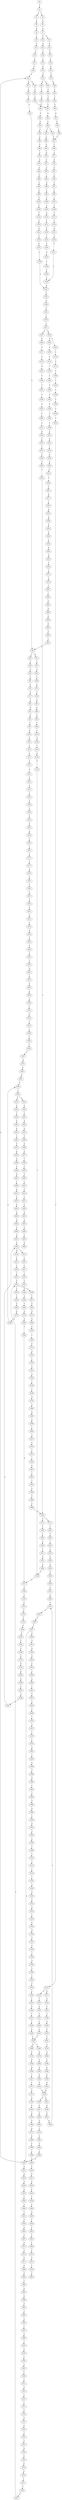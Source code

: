 strict digraph  {
	S0 -> S1 [ label = T ];
	S1 -> S2 [ label = G ];
	S1 -> S3 [ label = C ];
	S2 -> S4 [ label = G ];
	S3 -> S5 [ label = G ];
	S4 -> S6 [ label = G ];
	S5 -> S7 [ label = G ];
	S6 -> S8 [ label = T ];
	S7 -> S9 [ label = G ];
	S7 -> S10 [ label = C ];
	S8 -> S11 [ label = C ];
	S9 -> S12 [ label = C ];
	S10 -> S13 [ label = A ];
	S11 -> S14 [ label = C ];
	S12 -> S15 [ label = T ];
	S13 -> S16 [ label = C ];
	S14 -> S17 [ label = C ];
	S15 -> S18 [ label = C ];
	S16 -> S19 [ label = C ];
	S17 -> S20 [ label = G ];
	S18 -> S21 [ label = A ];
	S19 -> S22 [ label = G ];
	S20 -> S23 [ label = A ];
	S21 -> S24 [ label = C ];
	S22 -> S25 [ label = A ];
	S23 -> S26 [ label = G ];
	S23 -> S27 [ label = A ];
	S24 -> S28 [ label = G ];
	S25 -> S29 [ label = G ];
	S25 -> S30 [ label = A ];
	S26 -> S31 [ label = T ];
	S27 -> S32 [ label = G ];
	S28 -> S33 [ label = T ];
	S29 -> S34 [ label = T ];
	S30 -> S35 [ label = T ];
	S31 -> S36 [ label = C ];
	S32 -> S37 [ label = T ];
	S33 -> S38 [ label = C ];
	S34 -> S39 [ label = C ];
	S35 -> S40 [ label = G ];
	S36 -> S41 [ label = C ];
	S37 -> S42 [ label = C ];
	S38 -> S43 [ label = C ];
	S39 -> S41 [ label = C ];
	S40 -> S44 [ label = T ];
	S41 -> S45 [ label = A ];
	S42 -> S46 [ label = G ];
	S43 -> S47 [ label = A ];
	S44 -> S48 [ label = A ];
	S45 -> S49 [ label = G ];
	S46 -> S50 [ label = C ];
	S46 -> S51 [ label = A ];
	S47 -> S52 [ label = G ];
	S48 -> S53 [ label = G ];
	S49 -> S54 [ label = T ];
	S49 -> S55 [ label = C ];
	S50 -> S56 [ label = G ];
	S51 -> S57 [ label = G ];
	S52 -> S58 [ label = C ];
	S53 -> S59 [ label = T ];
	S54 -> S60 [ label = A ];
	S55 -> S61 [ label = T ];
	S56 -> S62 [ label = G ];
	S57 -> S63 [ label = G ];
	S58 -> S61 [ label = T ];
	S59 -> S64 [ label = T ];
	S60 -> S65 [ label = G ];
	S61 -> S66 [ label = T ];
	S62 -> S67 [ label = C ];
	S63 -> S68 [ label = T ];
	S64 -> S69 [ label = T ];
	S65 -> S70 [ label = G ];
	S66 -> S71 [ label = C ];
	S67 -> S72 [ label = T ];
	S68 -> S73 [ label = A ];
	S69 -> S74 [ label = C ];
	S70 -> S75 [ label = G ];
	S71 -> S76 [ label = A ];
	S72 -> S77 [ label = A ];
	S73 -> S78 [ label = T ];
	S74 -> S79 [ label = A ];
	S75 -> S80 [ label = T ];
	S76 -> S81 [ label = C ];
	S77 -> S82 [ label = T ];
	S78 -> S83 [ label = A ];
	S79 -> S84 [ label = C ];
	S80 -> S85 [ label = C ];
	S81 -> S86 [ label = G ];
	S82 -> S87 [ label = A ];
	S83 -> S88 [ label = A ];
	S84 -> S89 [ label = T ];
	S85 -> S90 [ label = A ];
	S86 -> S91 [ label = C ];
	S87 -> S92 [ label = G ];
	S88 -> S93 [ label = G ];
	S89 -> S94 [ label = C ];
	S90 -> S95 [ label = C ];
	S91 -> S96 [ label = C ];
	S92 -> S97 [ label = T ];
	S93 -> S98 [ label = T ];
	S94 -> S99 [ label = C ];
	S95 -> S100 [ label = T ];
	S96 -> S101 [ label = C ];
	S97 -> S102 [ label = A ];
	S98 -> S103 [ label = C ];
	S99 -> S104 [ label = T ];
	S100 -> S105 [ label = C ];
	S101 -> S106 [ label = T ];
	S102 -> S107 [ label = G ];
	S103 -> S108 [ label = G ];
	S104 -> S109 [ label = T ];
	S105 -> S110 [ label = G ];
	S106 -> S111 [ label = T ];
	S107 -> S112 [ label = C ];
	S108 -> S113 [ label = T ];
	S109 -> S114 [ label = T ];
	S110 -> S115 [ label = C ];
	S111 -> S116 [ label = C ];
	S112 -> S117 [ label = C ];
	S113 -> S118 [ label = G ];
	S114 -> S119 [ label = C ];
	S115 -> S120 [ label = T ];
	S116 -> S121 [ label = A ];
	S117 -> S122 [ label = G ];
	S118 -> S123 [ label = G ];
	S119 -> S124 [ label = A ];
	S120 -> S125 [ label = T ];
	S121 -> S126 [ label = T ];
	S122 -> S127 [ label = A ];
	S123 -> S128 [ label = T ];
	S124 -> S129 [ label = T ];
	S125 -> S130 [ label = C ];
	S126 -> S131 [ label = C ];
	S127 -> S132 [ label = A ];
	S128 -> S133 [ label = A ];
	S129 -> S134 [ label = C ];
	S130 -> S135 [ label = A ];
	S131 -> S136 [ label = C ];
	S132 -> S137 [ label = A ];
	S133 -> S138 [ label = C ];
	S134 -> S139 [ label = C ];
	S135 -> S140 [ label = T ];
	S136 -> S141 [ label = A ];
	S137 -> S142 [ label = C ];
	S138 -> S143 [ label = C ];
	S139 -> S141 [ label = A ];
	S140 -> S144 [ label = C ];
	S141 -> S145 [ label = G ];
	S142 -> S146 [ label = C ];
	S143 -> S147 [ label = G ];
	S144 -> S136 [ label = C ];
	S145 -> S148 [ label = A ];
	S146 -> S149 [ label = C ];
	S147 -> S150 [ label = G ];
	S148 -> S151 [ label = A ];
	S149 -> S152 [ label = C ];
	S150 -> S153 [ label = T ];
	S151 -> S154 [ label = C ];
	S152 -> S155 [ label = G ];
	S153 -> S156 [ label = G ];
	S154 -> S157 [ label = C ];
	S155 -> S158 [ label = A ];
	S156 -> S159 [ label = G ];
	S157 -> S160 [ label = A ];
	S157 -> S161 [ label = G ];
	S158 -> S162 [ label = C ];
	S159 -> S163 [ label = T ];
	S160 -> S164 [ label = G ];
	S160 -> S165 [ label = C ];
	S161 -> S166 [ label = G ];
	S162 -> S167 [ label = T ];
	S163 -> S168 [ label = T ];
	S164 -> S169 [ label = A ];
	S165 -> S170 [ label = C ];
	S166 -> S171 [ label = A ];
	S167 -> S172 [ label = A ];
	S168 -> S173 [ label = A ];
	S169 -> S174 [ label = C ];
	S170 -> S175 [ label = A ];
	S171 -> S176 [ label = C ];
	S172 -> S177 [ label = G ];
	S173 -> S178 [ label = G ];
	S174 -> S179 [ label = T ];
	S175 -> S180 [ label = C ];
	S176 -> S181 [ label = G ];
	S177 -> S182 [ label = A ];
	S178 -> S183 [ label = A ];
	S179 -> S184 [ label = C ];
	S180 -> S185 [ label = C ];
	S181 -> S186 [ label = C ];
	S182 -> S187 [ label = A ];
	S183 -> S188 [ label = A ];
	S184 -> S189 [ label = C ];
	S185 -> S190 [ label = C ];
	S186 -> S191 [ label = C ];
	S187 -> S192 [ label = T ];
	S188 -> S193 [ label = G ];
	S189 -> S194 [ label = C ];
	S190 -> S195 [ label = C ];
	S191 -> S196 [ label = C ];
	S192 -> S197 [ label = C ];
	S193 -> S198 [ label = G ];
	S194 -> S199 [ label = A ];
	S195 -> S200 [ label = T ];
	S196 -> S201 [ label = A ];
	S197 -> S202 [ label = G ];
	S198 -> S203 [ label = G ];
	S199 -> S204 [ label = T ];
	S200 -> S205 [ label = T ];
	S201 -> S206 [ label = T ];
	S202 -> S207 [ label = G ];
	S203 -> S208 [ label = G ];
	S204 -> S209 [ label = C ];
	S205 -> S210 [ label = C ];
	S206 -> S211 [ label = C ];
	S207 -> S212 [ label = G ];
	S208 -> S213 [ label = T ];
	S208 -> S214 [ label = G ];
	S209 -> S215 [ label = T ];
	S210 -> S216 [ label = C ];
	S210 -> S217 [ label = G ];
	S211 -> S218 [ label = G ];
	S212 -> S219 [ label = T ];
	S213 -> S220 [ label = C ];
	S214 -> S221 [ label = T ];
	S215 -> S222 [ label = G ];
	S216 -> S223 [ label = T ];
	S217 -> S224 [ label = A ];
	S218 -> S225 [ label = T ];
	S219 -> S226 [ label = A ];
	S220 -> S227 [ label = T ];
	S221 -> S228 [ label = C ];
	S222 -> S229 [ label = C ];
	S223 -> S230 [ label = G ];
	S224 -> S231 [ label = T ];
	S225 -> S232 [ label = C ];
	S226 -> S233 [ label = T ];
	S227 -> S234 [ label = C ];
	S228 -> S235 [ label = C ];
	S229 -> S236 [ label = C ];
	S230 -> S237 [ label = T ];
	S231 -> S238 [ label = C ];
	S232 -> S239 [ label = C ];
	S233 -> S240 [ label = C ];
	S234 -> S241 [ label = T ];
	S235 -> S242 [ label = G ];
	S236 -> S243 [ label = A ];
	S237 -> S244 [ label = C ];
	S238 -> S245 [ label = G ];
	S239 -> S246 [ label = T ];
	S240 -> S247 [ label = C ];
	S241 -> S248 [ label = C ];
	S242 -> S249 [ label = C ];
	S242 -> S250 [ label = T ];
	S243 -> S251 [ label = G ];
	S244 -> S252 [ label = C ];
	S245 -> S253 [ label = T ];
	S246 -> S254 [ label = C ];
	S247 -> S255 [ label = C ];
	S248 -> S256 [ label = G ];
	S249 -> S257 [ label = C ];
	S250 -> S258 [ label = C ];
	S251 -> S259 [ label = T ];
	S252 -> S260 [ label = T ];
	S253 -> S261 [ label = T ];
	S254 -> S262 [ label = T ];
	S255 -> S263 [ label = G ];
	S256 -> S264 [ label = T ];
	S257 -> S265 [ label = G ];
	S258 -> S266 [ label = G ];
	S259 -> S267 [ label = C ];
	S260 -> S268 [ label = A ];
	S260 -> S269 [ label = T ];
	S261 -> S270 [ label = T ];
	S262 -> S271 [ label = T ];
	S262 -> S272 [ label = G ];
	S263 -> S273 [ label = A ];
	S264 -> S274 [ label = G ];
	S265 -> S275 [ label = G ];
	S266 -> S276 [ label = G ];
	S267 -> S277 [ label = G ];
	S268 -> S278 [ label = C ];
	S269 -> S279 [ label = G ];
	S270 -> S280 [ label = G ];
	S271 -> S281 [ label = C ];
	S272 -> S282 [ label = T ];
	S273 -> S283 [ label = A ];
	S274 -> S284 [ label = G ];
	S275 -> S285 [ label = A ];
	S276 -> S286 [ label = A ];
	S277 -> S287 [ label = T ];
	S278 -> S288 [ label = T ];
	S279 -> S289 [ label = T ];
	S280 -> S290 [ label = T ];
	S281 -> S291 [ label = T ];
	S282 -> S292 [ label = C ];
	S283 -> S293 [ label = A ];
	S284 -> S294 [ label = T ];
	S285 -> S295 [ label = A ];
	S286 -> S296 [ label = A ];
	S287 -> S297 [ label = A ];
	S288 -> S298 [ label = A ];
	S289 -> S299 [ label = A ];
	S290 -> S300 [ label = A ];
	S291 -> S301 [ label = C ];
	S292 -> S302 [ label = G ];
	S293 -> S303 [ label = G ];
	S294 -> S133 [ label = A ];
	S295 -> S304 [ label = C ];
	S296 -> S305 [ label = C ];
	S297 -> S306 [ label = A ];
	S298 -> S307 [ label = C ];
	S299 -> S308 [ label = G ];
	S300 -> S309 [ label = G ];
	S301 -> S310 [ label = G ];
	S302 -> S311 [ label = T ];
	S303 -> S312 [ label = T ];
	S304 -> S313 [ label = T ];
	S305 -> S314 [ label = A ];
	S305 -> S315 [ label = T ];
	S306 -> S316 [ label = G ];
	S307 -> S317 [ label = C ];
	S308 -> S318 [ label = G ];
	S309 -> S319 [ label = G ];
	S310 -> S320 [ label = G ];
	S311 -> S321 [ label = G ];
	S312 -> S322 [ label = G ];
	S313 -> S323 [ label = G ];
	S314 -> S324 [ label = G ];
	S315 -> S325 [ label = A ];
	S316 -> S326 [ label = A ];
	S317 -> S327 [ label = A ];
	S318 -> S328 [ label = A ];
	S319 -> S328 [ label = A ];
	S320 -> S329 [ label = A ];
	S321 -> S330 [ label = G ];
	S322 -> S331 [ label = T ];
	S323 -> S332 [ label = C ];
	S324 -> S333 [ label = G ];
	S325 -> S334 [ label = C ];
	S326 -> S335 [ label = C ];
	S327 -> S336 [ label = G ];
	S328 -> S337 [ label = G ];
	S328 -> S338 [ label = A ];
	S329 -> S339 [ label = G ];
	S330 -> S128 [ label = T ];
	S331 -> S340 [ label = C ];
	S332 -> S341 [ label = A ];
	S333 -> S342 [ label = A ];
	S334 -> S343 [ label = A ];
	S335 -> S344 [ label = G ];
	S336 -> S345 [ label = G ];
	S337 -> S346 [ label = A ];
	S338 -> S347 [ label = A ];
	S339 -> S348 [ label = A ];
	S340 -> S349 [ label = G ];
	S341 -> S350 [ label = A ];
	S342 -> S351 [ label = A ];
	S343 -> S352 [ label = A ];
	S344 -> S353 [ label = G ];
	S345 -> S354 [ label = A ];
	S346 -> S355 [ label = G ];
	S347 -> S356 [ label = G ];
	S348 -> S357 [ label = G ];
	S349 -> S358 [ label = T ];
	S350 -> S359 [ label = C ];
	S351 -> S360 [ label = T ];
	S352 -> S361 [ label = C ];
	S353 -> S362 [ label = C ];
	S354 -> S363 [ label = G ];
	S355 -> S364 [ label = G ];
	S356 -> S365 [ label = G ];
	S357 -> S366 [ label = G ];
	S358 -> S367 [ label = C ];
	S359 -> S368 [ label = C ];
	S360 -> S369 [ label = A ];
	S361 -> S370 [ label = G ];
	S362 -> S371 [ label = T ];
	S363 -> S372 [ label = A ];
	S364 -> S373 [ label = T ];
	S365 -> S374 [ label = T ];
	S366 -> S373 [ label = T ];
	S367 -> S375 [ label = G ];
	S368 -> S376 [ label = A ];
	S369 -> S377 [ label = G ];
	S370 -> S378 [ label = A ];
	S371 -> S379 [ label = C ];
	S372 -> S380 [ label = G ];
	S373 -> S381 [ label = C ];
	S374 -> S382 [ label = C ];
	S375 -> S383 [ label = G ];
	S376 -> S384 [ label = G ];
	S377 -> S385 [ label = T ];
	S378 -> S386 [ label = A ];
	S379 -> S387 [ label = T ];
	S380 -> S388 [ label = T ];
	S381 -> S389 [ label = C ];
	S382 -> S390 [ label = C ];
	S383 -> S391 [ label = A ];
	S384 -> S392 [ label = A ];
	S385 -> S393 [ label = C ];
	S386 -> S394 [ label = A ];
	S387 -> S395 [ label = C ];
	S388 -> S396 [ label = C ];
	S389 -> S397 [ label = C ];
	S390 -> S398 [ label = C ];
	S391 -> S296 [ label = A ];
	S392 -> S399 [ label = A ];
	S393 -> S400 [ label = T ];
	S394 -> S401 [ label = A ];
	S395 -> S402 [ label = G ];
	S396 -> S403 [ label = A ];
	S397 -> S404 [ label = A ];
	S397 -> S405 [ label = G ];
	S398 -> S405 [ label = G ];
	S399 -> S406 [ label = C ];
	S400 -> S407 [ label = C ];
	S401 -> S408 [ label = C ];
	S402 -> S409 [ label = A ];
	S403 -> S410 [ label = G ];
	S404 -> S411 [ label = G ];
	S405 -> S412 [ label = G ];
	S405 -> S23 [ label = A ];
	S406 -> S413 [ label = A ];
	S407 -> S414 [ label = T ];
	S408 -> S415 [ label = A ];
	S409 -> S416 [ label = A ];
	S410 -> S417 [ label = G ];
	S411 -> S418 [ label = A ];
	S412 -> S419 [ label = A ];
	S413 -> S420 [ label = G ];
	S414 -> S421 [ label = C ];
	S415 -> S422 [ label = G ];
	S416 -> S423 [ label = G ];
	S417 -> S424 [ label = A ];
	S418 -> S425 [ label = G ];
	S419 -> S426 [ label = G ];
	S420 -> S427 [ label = C ];
	S421 -> S428 [ label = T ];
	S422 -> S429 [ label = A ];
	S423 -> S430 [ label = T ];
	S424 -> S431 [ label = C ];
	S425 -> S432 [ label = C ];
	S426 -> S433 [ label = G ];
	S427 -> S434 [ label = C ];
	S428 -> S435 [ label = G ];
	S429 -> S436 [ label = A ];
	S430 -> S437 [ label = C ];
	S431 -> S438 [ label = C ];
	S432 -> S439 [ label = C ];
	S433 -> S440 [ label = C ];
	S434 -> S441 [ label = G ];
	S435 -> S442 [ label = A ];
	S436 -> S443 [ label = G ];
	S437 -> S46 [ label = G ];
	S438 -> S444 [ label = A ];
	S439 -> S445 [ label = A ];
	S440 -> S446 [ label = G ];
	S441 -> S447 [ label = T ];
	S442 -> S448 [ label = G ];
	S443 -> S449 [ label = G ];
	S444 -> S450 [ label = G ];
	S445 -> S451 [ label = C ];
	S446 -> S452 [ label = T ];
	S447 -> S453 [ label = C ];
	S448 -> S454 [ label = T ];
	S449 -> S455 [ label = G ];
	S450 -> S456 [ label = T ];
	S451 -> S457 [ label = G ];
	S452 -> S458 [ label = G ];
	S453 -> S459 [ label = C ];
	S454 -> S460 [ label = A ];
	S455 -> S208 [ label = G ];
	S456 -> S461 [ label = C ];
	S457 -> S462 [ label = G ];
	S458 -> S463 [ label = G ];
	S459 -> S464 [ label = T ];
	S461 -> S465 [ label = T ];
	S462 -> S466 [ label = T ];
	S463 -> S467 [ label = T ];
	S464 -> S468 [ label = C ];
	S465 -> S469 [ label = C ];
	S466 -> S470 [ label = T ];
	S467 -> S471 [ label = A ];
	S468 -> S262 [ label = T ];
	S469 -> S472 [ label = T ];
	S470 -> S473 [ label = A ];
	S471 -> S474 [ label = T ];
	S472 -> S475 [ label = G ];
	S473 -> S476 [ label = C ];
	S474 -> S477 [ label = G ];
	S475 -> S478 [ label = T ];
	S476 -> S479 [ label = T ];
	S477 -> S480 [ label = A ];
	S478 -> S481 [ label = A ];
	S479 -> S482 [ label = G ];
	S480 -> S483 [ label = G ];
	S482 -> S484 [ label = C ];
	S483 -> S485 [ label = C ];
	S484 -> S486 [ label = A ];
	S485 -> S487 [ label = G ];
	S486 -> S488 [ label = G ];
	S487 -> S489 [ label = G ];
	S488 -> S490 [ label = A ];
	S489 -> S491 [ label = T ];
	S490 -> S492 [ label = C ];
	S491 -> S493 [ label = C ];
	S492 -> S494 [ label = G ];
	S493 -> S495 [ label = G ];
	S494 -> S496 [ label = G ];
	S495 -> S497 [ label = C ];
	S496 -> S498 [ label = A ];
	S497 -> S499 [ label = A ];
	S498 -> S500 [ label = C ];
	S499 -> S501 [ label = C ];
	S500 -> S502 [ label = A ];
	S501 -> S503 [ label = G ];
	S502 -> S504 [ label = C ];
	S503 -> S505 [ label = C ];
	S504 -> S506 [ label = A ];
	S505 -> S507 [ label = G ];
	S506 -> S508 [ label = C ];
	S507 -> S509 [ label = C ];
	S508 -> S510 [ label = C ];
	S509 -> S511 [ label = G ];
	S510 -> S512 [ label = T ];
	S511 -> S513 [ label = G ];
	S512 -> S514 [ label = C ];
	S513 -> S515 [ label = C ];
	S514 -> S516 [ label = T ];
	S515 -> S517 [ label = T ];
	S516 -> S518 [ label = A ];
	S517 -> S519 [ label = G ];
	S518 -> S520 [ label = G ];
	S519 -> S521 [ label = G ];
	S520 -> S522 [ label = A ];
	S521 -> S523 [ label = A ];
	S522 -> S524 [ label = A ];
	S523 -> S525 [ label = A ];
	S524 -> S526 [ label = C ];
	S525 -> S527 [ label = T ];
	S526 -> S528 [ label = G ];
	S527 -> S529 [ label = G ];
	S528 -> S530 [ label = A ];
	S529 -> S531 [ label = G ];
	S530 -> S532 [ label = G ];
	S531 -> S533 [ label = G ];
	S532 -> S534 [ label = G ];
	S533 -> S535 [ label = G ];
	S534 -> S536 [ label = T ];
	S535 -> S537 [ label = T ];
	S536 -> S538 [ label = G ];
	S537 -> S539 [ label = C ];
	S538 -> S540 [ label = T ];
	S539 -> S541 [ label = C ];
	S540 -> S542 [ label = C ];
	S541 -> S242 [ label = G ];
	S542 -> S543 [ label = C ];
	S543 -> S544 [ label = C ];
	S544 -> S545 [ label = T ];
	S545 -> S546 [ label = G ];
	S546 -> S547 [ label = T ];
	S547 -> S548 [ label = C ];
	S548 -> S549 [ label = C ];
	S549 -> S260 [ label = T ];
}
